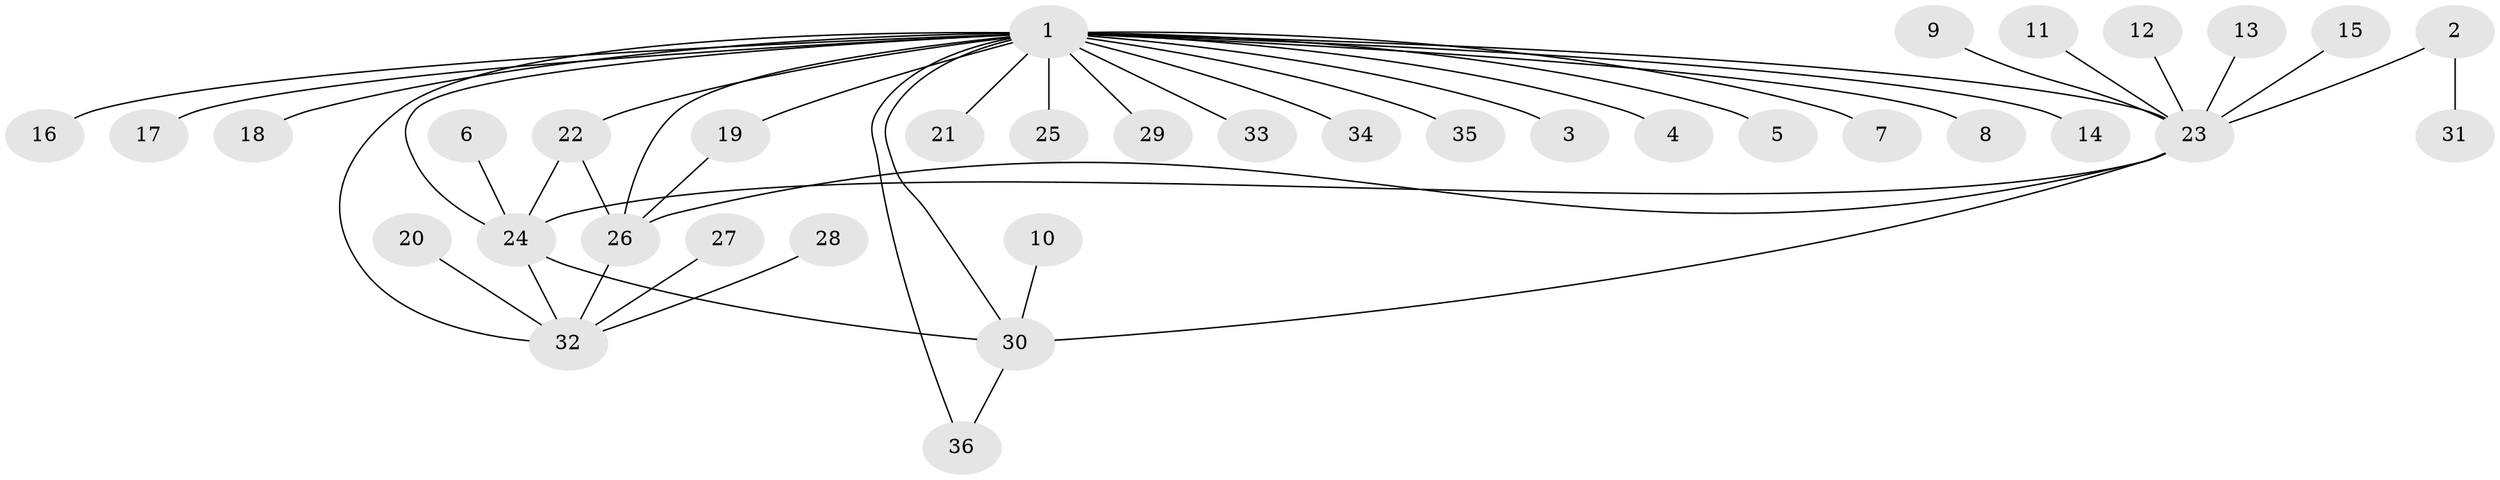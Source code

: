 // original degree distribution, {9: 0.013888888888888888, 27: 0.013888888888888888, 11: 0.013888888888888888, 14: 0.013888888888888888, 5: 0.05555555555555555, 2: 0.16666666666666666, 7: 0.013888888888888888, 1: 0.5277777777777778, 3: 0.1111111111111111, 4: 0.041666666666666664, 6: 0.013888888888888888, 8: 0.013888888888888888}
// Generated by graph-tools (version 1.1) at 2025/25/03/09/25 03:25:59]
// undirected, 36 vertices, 45 edges
graph export_dot {
graph [start="1"]
  node [color=gray90,style=filled];
  1;
  2;
  3;
  4;
  5;
  6;
  7;
  8;
  9;
  10;
  11;
  12;
  13;
  14;
  15;
  16;
  17;
  18;
  19;
  20;
  21;
  22;
  23;
  24;
  25;
  26;
  27;
  28;
  29;
  30;
  31;
  32;
  33;
  34;
  35;
  36;
  1 -- 3 [weight=1.0];
  1 -- 4 [weight=1.0];
  1 -- 5 [weight=1.0];
  1 -- 7 [weight=1.0];
  1 -- 8 [weight=1.0];
  1 -- 14 [weight=1.0];
  1 -- 16 [weight=1.0];
  1 -- 17 [weight=1.0];
  1 -- 18 [weight=1.0];
  1 -- 19 [weight=1.0];
  1 -- 21 [weight=1.0];
  1 -- 22 [weight=1.0];
  1 -- 23 [weight=3.0];
  1 -- 24 [weight=3.0];
  1 -- 25 [weight=2.0];
  1 -- 26 [weight=2.0];
  1 -- 29 [weight=1.0];
  1 -- 30 [weight=1.0];
  1 -- 32 [weight=1.0];
  1 -- 33 [weight=1.0];
  1 -- 34 [weight=1.0];
  1 -- 35 [weight=2.0];
  1 -- 36 [weight=1.0];
  2 -- 23 [weight=1.0];
  2 -- 31 [weight=1.0];
  6 -- 24 [weight=1.0];
  9 -- 23 [weight=1.0];
  10 -- 30 [weight=1.0];
  11 -- 23 [weight=1.0];
  12 -- 23 [weight=1.0];
  13 -- 23 [weight=1.0];
  15 -- 23 [weight=1.0];
  19 -- 26 [weight=2.0];
  20 -- 32 [weight=1.0];
  22 -- 24 [weight=1.0];
  22 -- 26 [weight=2.0];
  23 -- 24 [weight=5.0];
  23 -- 26 [weight=2.0];
  23 -- 30 [weight=2.0];
  24 -- 30 [weight=1.0];
  24 -- 32 [weight=1.0];
  26 -- 32 [weight=1.0];
  27 -- 32 [weight=1.0];
  28 -- 32 [weight=1.0];
  30 -- 36 [weight=1.0];
}
